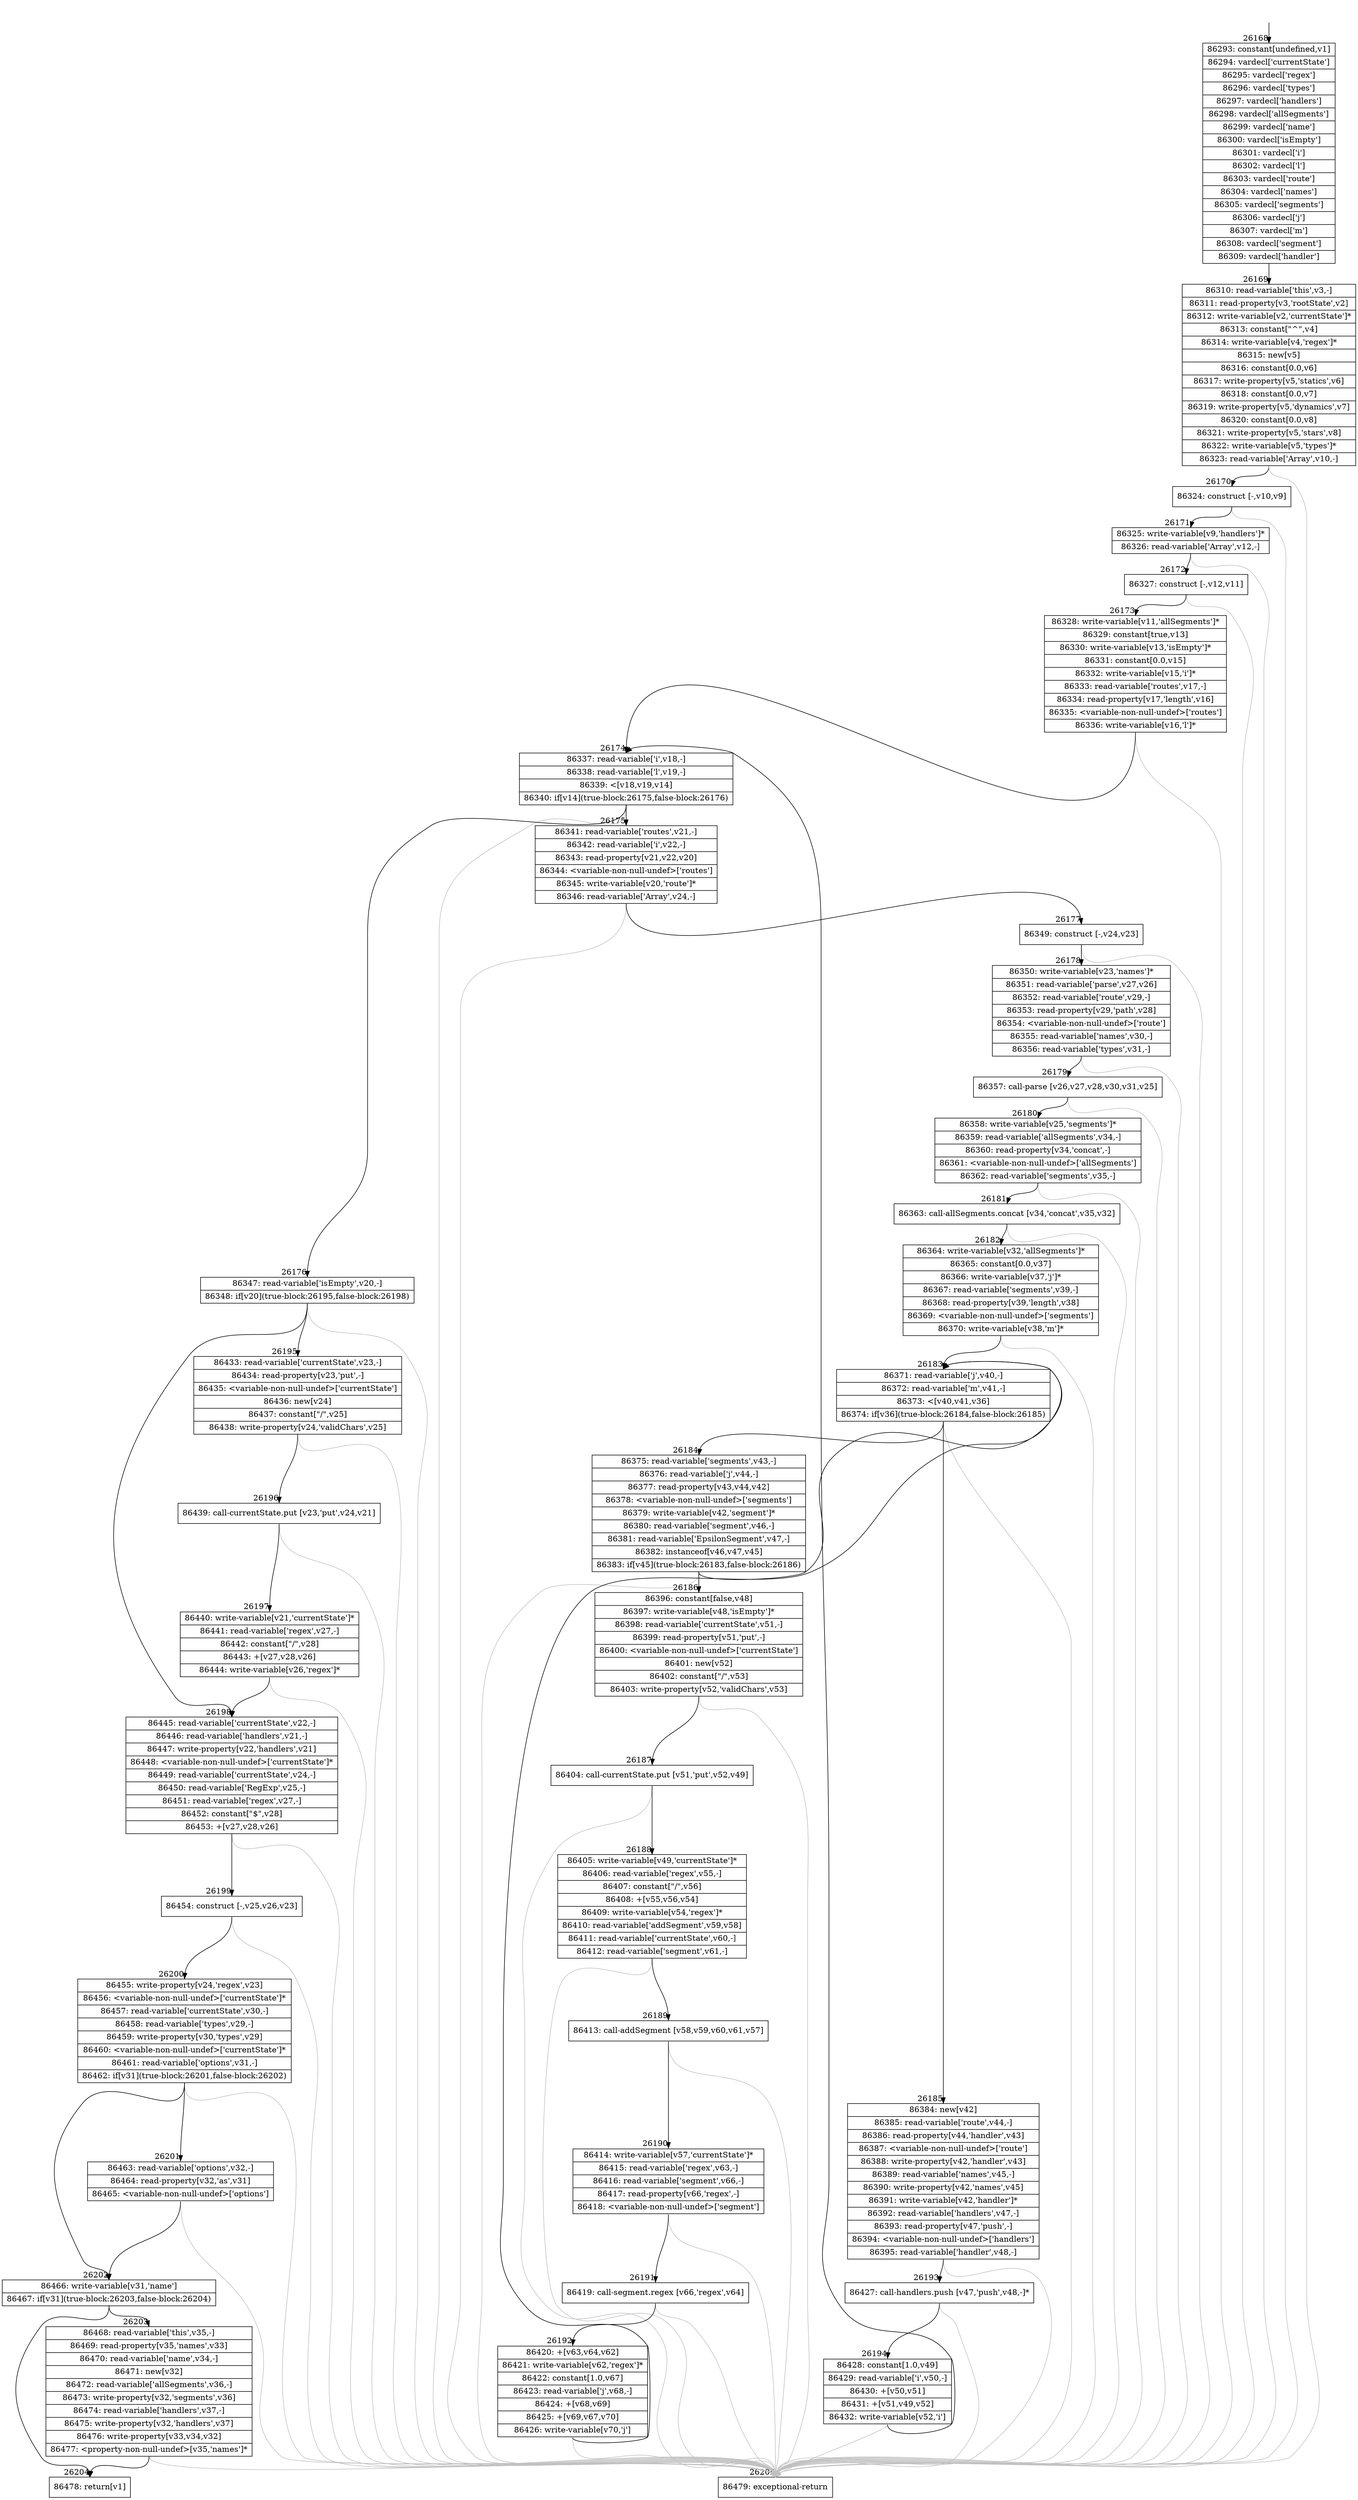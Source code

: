 digraph {
rankdir="TD"
BB_entry2299[shape=none,label=""];
BB_entry2299 -> BB26168 [tailport=s, headport=n, headlabel="    26168"]
BB26168 [shape=record label="{86293: constant[undefined,v1]|86294: vardecl['currentState']|86295: vardecl['regex']|86296: vardecl['types']|86297: vardecl['handlers']|86298: vardecl['allSegments']|86299: vardecl['name']|86300: vardecl['isEmpty']|86301: vardecl['i']|86302: vardecl['l']|86303: vardecl['route']|86304: vardecl['names']|86305: vardecl['segments']|86306: vardecl['j']|86307: vardecl['m']|86308: vardecl['segment']|86309: vardecl['handler']}" ] 
BB26168 -> BB26169 [tailport=s, headport=n, headlabel="      26169"]
BB26169 [shape=record label="{86310: read-variable['this',v3,-]|86311: read-property[v3,'rootState',v2]|86312: write-variable[v2,'currentState']*|86313: constant[\"^\",v4]|86314: write-variable[v4,'regex']*|86315: new[v5]|86316: constant[0.0,v6]|86317: write-property[v5,'statics',v6]|86318: constant[0.0,v7]|86319: write-property[v5,'dynamics',v7]|86320: constant[0.0,v8]|86321: write-property[v5,'stars',v8]|86322: write-variable[v5,'types']*|86323: read-variable['Array',v10,-]}" ] 
BB26169 -> BB26170 [tailport=s, headport=n, headlabel="      26170"]
BB26169 -> BB26205 [tailport=s, headport=n, color=gray, headlabel="      26205"]
BB26170 [shape=record label="{86324: construct [-,v10,v9]}" ] 
BB26170 -> BB26171 [tailport=s, headport=n, headlabel="      26171"]
BB26170 -> BB26205 [tailport=s, headport=n, color=gray]
BB26171 [shape=record label="{86325: write-variable[v9,'handlers']*|86326: read-variable['Array',v12,-]}" ] 
BB26171 -> BB26172 [tailport=s, headport=n, headlabel="      26172"]
BB26171 -> BB26205 [tailport=s, headport=n, color=gray]
BB26172 [shape=record label="{86327: construct [-,v12,v11]}" ] 
BB26172 -> BB26173 [tailport=s, headport=n, headlabel="      26173"]
BB26172 -> BB26205 [tailport=s, headport=n, color=gray]
BB26173 [shape=record label="{86328: write-variable[v11,'allSegments']*|86329: constant[true,v13]|86330: write-variable[v13,'isEmpty']*|86331: constant[0.0,v15]|86332: write-variable[v15,'i']*|86333: read-variable['routes',v17,-]|86334: read-property[v17,'length',v16]|86335: \<variable-non-null-undef\>['routes']|86336: write-variable[v16,'l']*}" ] 
BB26173 -> BB26174 [tailport=s, headport=n, headlabel="      26174"]
BB26173 -> BB26205 [tailport=s, headport=n, color=gray]
BB26174 [shape=record label="{86337: read-variable['i',v18,-]|86338: read-variable['l',v19,-]|86339: \<[v18,v19,v14]|86340: if[v14](true-block:26175,false-block:26176)}" ] 
BB26174 -> BB26175 [tailport=s, headport=n, headlabel="      26175"]
BB26174 -> BB26176 [tailport=s, headport=n, headlabel="      26176"]
BB26174 -> BB26205 [tailport=s, headport=n, color=gray]
BB26175 [shape=record label="{86341: read-variable['routes',v21,-]|86342: read-variable['i',v22,-]|86343: read-property[v21,v22,v20]|86344: \<variable-non-null-undef\>['routes']|86345: write-variable[v20,'route']*|86346: read-variable['Array',v24,-]}" ] 
BB26175 -> BB26177 [tailport=s, headport=n, headlabel="      26177"]
BB26175 -> BB26205 [tailport=s, headport=n, color=gray]
BB26176 [shape=record label="{86347: read-variable['isEmpty',v20,-]|86348: if[v20](true-block:26195,false-block:26198)}" ] 
BB26176 -> BB26195 [tailport=s, headport=n, headlabel="      26195"]
BB26176 -> BB26198 [tailport=s, headport=n, headlabel="      26198"]
BB26176 -> BB26205 [tailport=s, headport=n, color=gray]
BB26177 [shape=record label="{86349: construct [-,v24,v23]}" ] 
BB26177 -> BB26178 [tailport=s, headport=n, headlabel="      26178"]
BB26177 -> BB26205 [tailport=s, headport=n, color=gray]
BB26178 [shape=record label="{86350: write-variable[v23,'names']*|86351: read-variable['parse',v27,v26]|86352: read-variable['route',v29,-]|86353: read-property[v29,'path',v28]|86354: \<variable-non-null-undef\>['route']|86355: read-variable['names',v30,-]|86356: read-variable['types',v31,-]}" ] 
BB26178 -> BB26179 [tailport=s, headport=n, headlabel="      26179"]
BB26178 -> BB26205 [tailport=s, headport=n, color=gray]
BB26179 [shape=record label="{86357: call-parse [v26,v27,v28,v30,v31,v25]}" ] 
BB26179 -> BB26180 [tailport=s, headport=n, headlabel="      26180"]
BB26179 -> BB26205 [tailport=s, headport=n, color=gray]
BB26180 [shape=record label="{86358: write-variable[v25,'segments']*|86359: read-variable['allSegments',v34,-]|86360: read-property[v34,'concat',-]|86361: \<variable-non-null-undef\>['allSegments']|86362: read-variable['segments',v35,-]}" ] 
BB26180 -> BB26181 [tailport=s, headport=n, headlabel="      26181"]
BB26180 -> BB26205 [tailport=s, headport=n, color=gray]
BB26181 [shape=record label="{86363: call-allSegments.concat [v34,'concat',v35,v32]}" ] 
BB26181 -> BB26182 [tailport=s, headport=n, headlabel="      26182"]
BB26181 -> BB26205 [tailport=s, headport=n, color=gray]
BB26182 [shape=record label="{86364: write-variable[v32,'allSegments']*|86365: constant[0.0,v37]|86366: write-variable[v37,'j']*|86367: read-variable['segments',v39,-]|86368: read-property[v39,'length',v38]|86369: \<variable-non-null-undef\>['segments']|86370: write-variable[v38,'m']*}" ] 
BB26182 -> BB26183 [tailport=s, headport=n, headlabel="      26183"]
BB26182 -> BB26205 [tailport=s, headport=n, color=gray]
BB26183 [shape=record label="{86371: read-variable['j',v40,-]|86372: read-variable['m',v41,-]|86373: \<[v40,v41,v36]|86374: if[v36](true-block:26184,false-block:26185)}" ] 
BB26183 -> BB26184 [tailport=s, headport=n, headlabel="      26184"]
BB26183 -> BB26185 [tailport=s, headport=n, headlabel="      26185"]
BB26183 -> BB26205 [tailport=s, headport=n, color=gray]
BB26184 [shape=record label="{86375: read-variable['segments',v43,-]|86376: read-variable['j',v44,-]|86377: read-property[v43,v44,v42]|86378: \<variable-non-null-undef\>['segments']|86379: write-variable[v42,'segment']*|86380: read-variable['segment',v46,-]|86381: read-variable['EpsilonSegment',v47,-]|86382: instanceof[v46,v47,v45]|86383: if[v45](true-block:26183,false-block:26186)}" ] 
BB26184 -> BB26183 [tailport=s, headport=n]
BB26184 -> BB26186 [tailport=s, headport=n, headlabel="      26186"]
BB26184 -> BB26205 [tailport=s, headport=n, color=gray]
BB26185 [shape=record label="{86384: new[v42]|86385: read-variable['route',v44,-]|86386: read-property[v44,'handler',v43]|86387: \<variable-non-null-undef\>['route']|86388: write-property[v42,'handler',v43]|86389: read-variable['names',v45,-]|86390: write-property[v42,'names',v45]|86391: write-variable[v42,'handler']*|86392: read-variable['handlers',v47,-]|86393: read-property[v47,'push',-]|86394: \<variable-non-null-undef\>['handlers']|86395: read-variable['handler',v48,-]}" ] 
BB26185 -> BB26193 [tailport=s, headport=n, headlabel="      26193"]
BB26185 -> BB26205 [tailport=s, headport=n, color=gray]
BB26186 [shape=record label="{86396: constant[false,v48]|86397: write-variable[v48,'isEmpty']*|86398: read-variable['currentState',v51,-]|86399: read-property[v51,'put',-]|86400: \<variable-non-null-undef\>['currentState']|86401: new[v52]|86402: constant[\"/\",v53]|86403: write-property[v52,'validChars',v53]}" ] 
BB26186 -> BB26187 [tailport=s, headport=n, headlabel="      26187"]
BB26186 -> BB26205 [tailport=s, headport=n, color=gray]
BB26187 [shape=record label="{86404: call-currentState.put [v51,'put',v52,v49]}" ] 
BB26187 -> BB26188 [tailport=s, headport=n, headlabel="      26188"]
BB26187 -> BB26205 [tailport=s, headport=n, color=gray]
BB26188 [shape=record label="{86405: write-variable[v49,'currentState']*|86406: read-variable['regex',v55,-]|86407: constant[\"/\",v56]|86408: +[v55,v56,v54]|86409: write-variable[v54,'regex']*|86410: read-variable['addSegment',v59,v58]|86411: read-variable['currentState',v60,-]|86412: read-variable['segment',v61,-]}" ] 
BB26188 -> BB26189 [tailport=s, headport=n, headlabel="      26189"]
BB26188 -> BB26205 [tailport=s, headport=n, color=gray]
BB26189 [shape=record label="{86413: call-addSegment [v58,v59,v60,v61,v57]}" ] 
BB26189 -> BB26190 [tailport=s, headport=n, headlabel="      26190"]
BB26189 -> BB26205 [tailport=s, headport=n, color=gray]
BB26190 [shape=record label="{86414: write-variable[v57,'currentState']*|86415: read-variable['regex',v63,-]|86416: read-variable['segment',v66,-]|86417: read-property[v66,'regex',-]|86418: \<variable-non-null-undef\>['segment']}" ] 
BB26190 -> BB26191 [tailport=s, headport=n, headlabel="      26191"]
BB26190 -> BB26205 [tailport=s, headport=n, color=gray]
BB26191 [shape=record label="{86419: call-segment.regex [v66,'regex',v64]}" ] 
BB26191 -> BB26192 [tailport=s, headport=n, headlabel="      26192"]
BB26191 -> BB26205 [tailport=s, headport=n, color=gray]
BB26192 [shape=record label="{86420: +[v63,v64,v62]|86421: write-variable[v62,'regex']*|86422: constant[1.0,v67]|86423: read-variable['j',v68,-]|86424: +[v68,v69]|86425: +[v69,v67,v70]|86426: write-variable[v70,'j']}" ] 
BB26192 -> BB26183 [tailport=s, headport=n]
BB26192 -> BB26205 [tailport=s, headport=n, color=gray]
BB26193 [shape=record label="{86427: call-handlers.push [v47,'push',v48,-]*}" ] 
BB26193 -> BB26194 [tailport=s, headport=n, headlabel="      26194"]
BB26193 -> BB26205 [tailport=s, headport=n, color=gray]
BB26194 [shape=record label="{86428: constant[1.0,v49]|86429: read-variable['i',v50,-]|86430: +[v50,v51]|86431: +[v51,v49,v52]|86432: write-variable[v52,'i']}" ] 
BB26194 -> BB26174 [tailport=s, headport=n]
BB26194 -> BB26205 [tailport=s, headport=n, color=gray]
BB26195 [shape=record label="{86433: read-variable['currentState',v23,-]|86434: read-property[v23,'put',-]|86435: \<variable-non-null-undef\>['currentState']|86436: new[v24]|86437: constant[\"/\",v25]|86438: write-property[v24,'validChars',v25]}" ] 
BB26195 -> BB26196 [tailport=s, headport=n, headlabel="      26196"]
BB26195 -> BB26205 [tailport=s, headport=n, color=gray]
BB26196 [shape=record label="{86439: call-currentState.put [v23,'put',v24,v21]}" ] 
BB26196 -> BB26197 [tailport=s, headport=n, headlabel="      26197"]
BB26196 -> BB26205 [tailport=s, headport=n, color=gray]
BB26197 [shape=record label="{86440: write-variable[v21,'currentState']*|86441: read-variable['regex',v27,-]|86442: constant[\"/\",v28]|86443: +[v27,v28,v26]|86444: write-variable[v26,'regex']*}" ] 
BB26197 -> BB26198 [tailport=s, headport=n]
BB26197 -> BB26205 [tailport=s, headport=n, color=gray]
BB26198 [shape=record label="{86445: read-variable['currentState',v22,-]|86446: read-variable['handlers',v21,-]|86447: write-property[v22,'handlers',v21]|86448: \<variable-non-null-undef\>['currentState']*|86449: read-variable['currentState',v24,-]|86450: read-variable['RegExp',v25,-]|86451: read-variable['regex',v27,-]|86452: constant[\"$\",v28]|86453: +[v27,v28,v26]}" ] 
BB26198 -> BB26199 [tailport=s, headport=n, headlabel="      26199"]
BB26198 -> BB26205 [tailport=s, headport=n, color=gray]
BB26199 [shape=record label="{86454: construct [-,v25,v26,v23]}" ] 
BB26199 -> BB26200 [tailport=s, headport=n, headlabel="      26200"]
BB26199 -> BB26205 [tailport=s, headport=n, color=gray]
BB26200 [shape=record label="{86455: write-property[v24,'regex',v23]|86456: \<variable-non-null-undef\>['currentState']*|86457: read-variable['currentState',v30,-]|86458: read-variable['types',v29,-]|86459: write-property[v30,'types',v29]|86460: \<variable-non-null-undef\>['currentState']*|86461: read-variable['options',v31,-]|86462: if[v31](true-block:26201,false-block:26202)}" ] 
BB26200 -> BB26202 [tailport=s, headport=n, headlabel="      26202"]
BB26200 -> BB26201 [tailport=s, headport=n, headlabel="      26201"]
BB26200 -> BB26205 [tailport=s, headport=n, color=gray]
BB26201 [shape=record label="{86463: read-variable['options',v32,-]|86464: read-property[v32,'as',v31]|86465: \<variable-non-null-undef\>['options']}" ] 
BB26201 -> BB26202 [tailport=s, headport=n]
BB26201 -> BB26205 [tailport=s, headport=n, color=gray]
BB26202 [shape=record label="{86466: write-variable[v31,'name']|86467: if[v31](true-block:26203,false-block:26204)}" ] 
BB26202 -> BB26203 [tailport=s, headport=n, headlabel="      26203"]
BB26202 -> BB26204 [tailport=s, headport=n, headlabel="      26204"]
BB26203 [shape=record label="{86468: read-variable['this',v35,-]|86469: read-property[v35,'names',v33]|86470: read-variable['name',v34,-]|86471: new[v32]|86472: read-variable['allSegments',v36,-]|86473: write-property[v32,'segments',v36]|86474: read-variable['handlers',v37,-]|86475: write-property[v32,'handlers',v37]|86476: write-property[v33,v34,v32]|86477: \<property-non-null-undef\>[v35,'names']*}" ] 
BB26203 -> BB26204 [tailport=s, headport=n]
BB26203 -> BB26205 [tailport=s, headport=n, color=gray]
BB26204 [shape=record label="{86478: return[v1]}" ] 
BB26205 [shape=record label="{86479: exceptional-return}" ] 
//#$~ 47853
}
